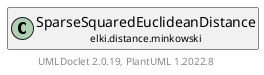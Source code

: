 @startuml
    remove .*\.(Instance|Par|Parameterizer|Factory)$
    set namespaceSeparator none
    hide empty fields
    hide empty methods

    class "<size:14>SparseSquaredEuclideanDistance.Par\n<size:10>elki.distance.minkowski" as elki.distance.minkowski.SparseSquaredEuclideanDistance.Par [[SparseSquaredEuclideanDistance.Par.html]] {
        +make(): SparseSquaredEuclideanDistance
    }

    interface "<size:14>Parameterizer\n<size:10>elki.utilities.optionhandling" as elki.utilities.optionhandling.Parameterizer [[../../utilities/optionhandling/Parameterizer.html]] {
        {abstract} +make(): Object
    }
    class "<size:14>SparseSquaredEuclideanDistance\n<size:10>elki.distance.minkowski" as elki.distance.minkowski.SparseSquaredEuclideanDistance [[SparseSquaredEuclideanDistance.html]]

    elki.utilities.optionhandling.Parameterizer <|.. elki.distance.minkowski.SparseSquaredEuclideanDistance.Par
    elki.distance.minkowski.SparseSquaredEuclideanDistance +-- elki.distance.minkowski.SparseSquaredEuclideanDistance.Par

    center footer UMLDoclet 2.0.19, PlantUML 1.2022.8
@enduml
